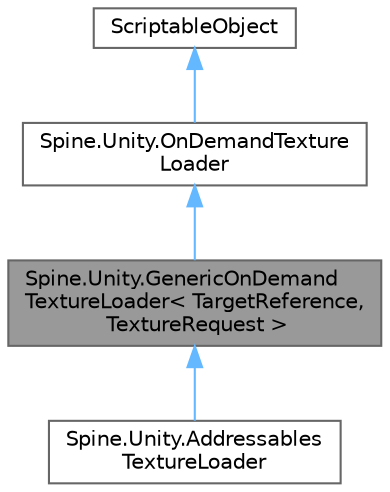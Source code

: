 digraph "Spine.Unity.GenericOnDemandTextureLoader&lt; TargetReference, TextureRequest &gt;"
{
 // LATEX_PDF_SIZE
  bgcolor="transparent";
  edge [fontname=Helvetica,fontsize=10,labelfontname=Helvetica,labelfontsize=10];
  node [fontname=Helvetica,fontsize=10,shape=box,height=0.2,width=0.4];
  Node1 [id="Node000001",label="Spine.Unity.GenericOnDemand\lTextureLoader\< TargetReference,\l TextureRequest \>",height=0.2,width=0.4,color="gray40", fillcolor="grey60", style="filled", fontcolor="black",tooltip="Base class to derive your own OnDemandTextureLoader subclasses from which already provides the genera..."];
  Node2 -> Node1 [id="edge1_Node000001_Node000002",dir="back",color="steelblue1",style="solid",tooltip=" "];
  Node2 [id="Node000002",label="Spine.Unity.OnDemandTexture\lLoader",height=0.2,width=0.4,color="gray40", fillcolor="white", style="filled",URL="$class_spine_1_1_unity_1_1_on_demand_texture_loader.html",tooltip=" "];
  Node3 -> Node2 [id="edge2_Node000002_Node000003",dir="back",color="steelblue1",style="solid",tooltip=" "];
  Node3 [id="Node000003",label="ScriptableObject",height=0.2,width=0.4,color="gray40", fillcolor="white", style="filled",tooltip=" "];
  Node1 -> Node4 [id="edge3_Node000001_Node000004",dir="back",color="steelblue1",style="solid",tooltip=" "];
  Node4 [id="Node000004",label="Spine.Unity.Addressables\lTextureLoader",height=0.2,width=0.4,color="gray40", fillcolor="white", style="filled",URL="$class_spine_1_1_unity_1_1_addressables_texture_loader.html",tooltip=" "];
}

